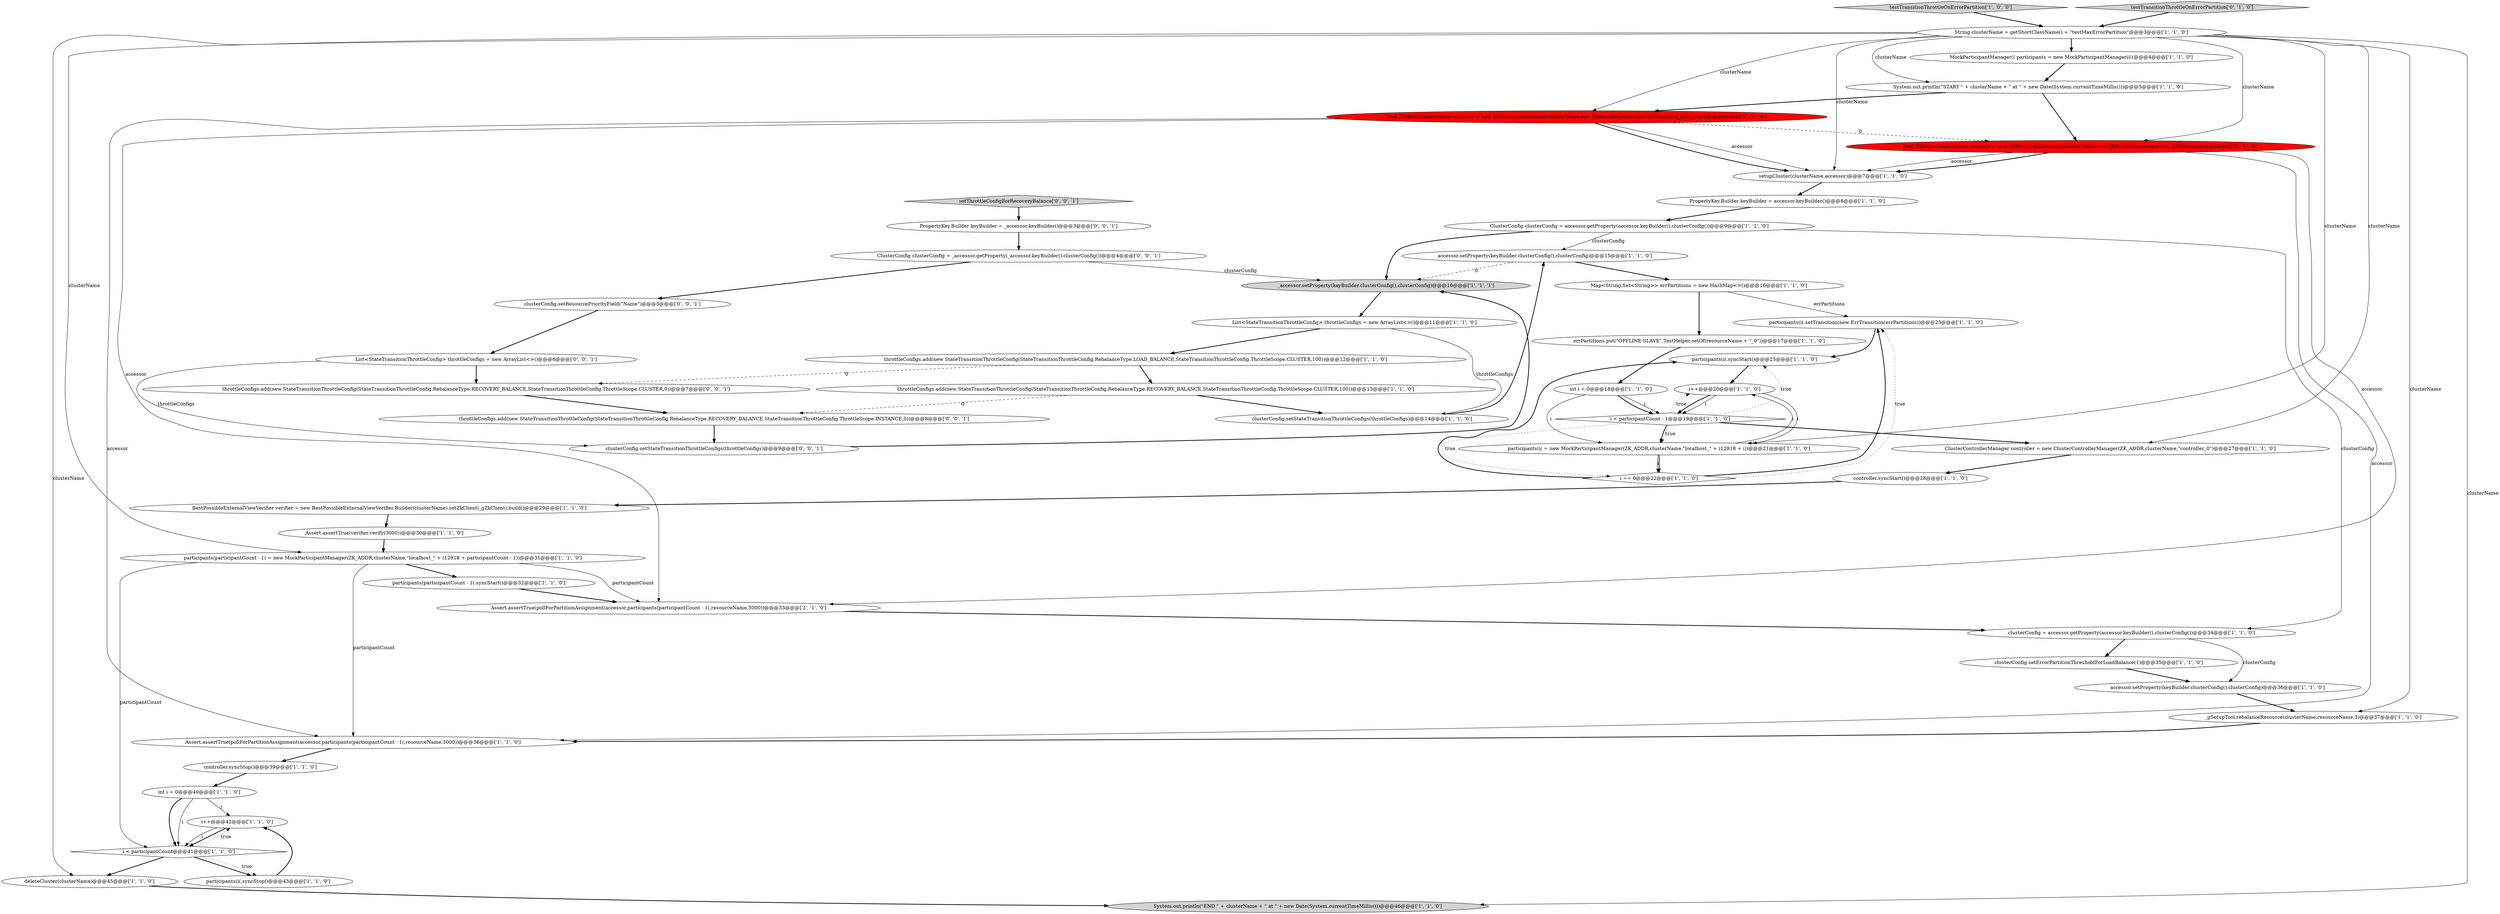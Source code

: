 digraph {
15 [style = filled, label = "i++@@@42@@@['1', '1', '0']", fillcolor = white, shape = ellipse image = "AAA0AAABBB1BBB"];
18 [style = filled, label = "Assert.assertTrue(verifier.verify(3000))@@@30@@@['1', '1', '0']", fillcolor = white, shape = ellipse image = "AAA0AAABBB1BBB"];
8 [style = filled, label = "testTransitionThrottleOnErrorPartition['1', '0', '0']", fillcolor = lightgray, shape = diamond image = "AAA0AAABBB1BBB"];
41 [style = filled, label = "Map<String,Set<String>> errPartitions = new HashMap<>()@@@16@@@['1', '1', '0']", fillcolor = white, shape = ellipse image = "AAA0AAABBB1BBB"];
11 [style = filled, label = "controller.syncStop()@@@39@@@['1', '1', '0']", fillcolor = white, shape = ellipse image = "AAA0AAABBB1BBB"];
50 [style = filled, label = "setThrottleConfigForRecoveryBalance['0', '0', '1']", fillcolor = lightgray, shape = diamond image = "AAA0AAABBB3BBB"];
9 [style = filled, label = "accessor.setProperty(keyBuilder.clusterConfig(),clusterConfig)@@@36@@@['1', '1', '0']", fillcolor = white, shape = ellipse image = "AAA0AAABBB1BBB"];
17 [style = filled, label = "controller.syncStart()@@@28@@@['1', '1', '0']", fillcolor = white, shape = ellipse image = "AAA0AAABBB1BBB"];
2 [style = filled, label = "accessor.setProperty(keyBuilder.clusterConfig(),clusterConfig)@@@15@@@['1', '1', '0']", fillcolor = white, shape = ellipse image = "AAA0AAABBB1BBB"];
44 [style = filled, label = "PropertyKey.Builder keyBuilder = _accessor.keyBuilder()@@@3@@@['0', '0', '1']", fillcolor = white, shape = ellipse image = "AAA0AAABBB3BBB"];
5 [style = filled, label = "System.out.println(\"END \" + clusterName + \" at \" + new Date(System.currentTimeMillis()))@@@46@@@['1', '1', '0']", fillcolor = lightgray, shape = ellipse image = "AAA0AAABBB1BBB"];
46 [style = filled, label = "throttleConfigs.add(new StateTransitionThrottleConfig(StateTransitionThrottleConfig.RebalanceType.RECOVERY_BALANCE,StateTransitionThrottleConfig.ThrottleScope.INSTANCE,0))@@@8@@@['0', '0', '1']", fillcolor = white, shape = ellipse image = "AAA0AAABBB3BBB"];
13 [style = filled, label = "BestPossibleExternalViewVerifier verifier = new BestPossibleExternalViewVerifier.Builder(clusterName).setZkClient(_gZkClient).build()@@@29@@@['1', '1', '0']", fillcolor = white, shape = ellipse image = "AAA0AAABBB1BBB"];
25 [style = filled, label = "int i = 0@@@40@@@['1', '1', '0']", fillcolor = white, shape = ellipse image = "AAA0AAABBB1BBB"];
34 [style = filled, label = "participants(i(.syncStop()@@@43@@@['1', '1', '0']", fillcolor = white, shape = ellipse image = "AAA0AAABBB1BBB"];
40 [style = filled, label = "participants(i(.syncStart()@@@25@@@['1', '1', '0']", fillcolor = white, shape = ellipse image = "AAA0AAABBB1BBB"];
32 [style = filled, label = "PropertyKey.Builder keyBuilder = accessor.keyBuilder()@@@8@@@['1', '1', '0']", fillcolor = white, shape = ellipse image = "AAA0AAABBB1BBB"];
42 [style = filled, label = "final ZKHelixDataAccessor accessor = new ZKHelixDataAccessor(clusterName,new ZkBaseDataAccessor<>(_gZkClient))@@@6@@@['0', '1', '0']", fillcolor = red, shape = ellipse image = "AAA1AAABBB2BBB"];
39 [style = filled, label = "int i = 0@@@18@@@['1', '1', '0']", fillcolor = white, shape = ellipse image = "AAA0AAABBB1BBB"];
12 [style = filled, label = "deleteCluster(clusterName)@@@45@@@['1', '1', '0']", fillcolor = white, shape = ellipse image = "AAA0AAABBB1BBB"];
33 [style = filled, label = "i < participantCount - 1@@@19@@@['1', '1', '0']", fillcolor = white, shape = diamond image = "AAA0AAABBB1BBB"];
27 [style = filled, label = "System.out.println(\"START \" + clusterName + \" at \" + new Date(System.currentTimeMillis()))@@@5@@@['1', '1', '0']", fillcolor = white, shape = ellipse image = "AAA0AAABBB1BBB"];
4 [style = filled, label = "throttleConfigs.add(new StateTransitionThrottleConfig(StateTransitionThrottleConfig.RebalanceType.LOAD_BALANCE,StateTransitionThrottleConfig.ThrottleScope.CLUSTER,100))@@@12@@@['1', '1', '0']", fillcolor = white, shape = ellipse image = "AAA0AAABBB1BBB"];
49 [style = filled, label = "clusterConfig.setStateTransitionThrottleConfigs(throttleConfigs)@@@9@@@['0', '0', '1']", fillcolor = white, shape = ellipse image = "AAA0AAABBB3BBB"];
37 [style = filled, label = "setupCluster(clusterName,accessor)@@@7@@@['1', '1', '0']", fillcolor = white, shape = ellipse image = "AAA0AAABBB1BBB"];
22 [style = filled, label = "clusterConfig.setStateTransitionThrottleConfigs(throttleConfigs)@@@14@@@['1', '1', '0']", fillcolor = white, shape = ellipse image = "AAA0AAABBB1BBB"];
47 [style = filled, label = "ClusterConfig clusterConfig = _accessor.getProperty(_accessor.keyBuilder().clusterConfig())@@@4@@@['0', '0', '1']", fillcolor = white, shape = ellipse image = "AAA0AAABBB3BBB"];
1 [style = filled, label = "participants(participantCount - 1(.syncStart()@@@32@@@['1', '1', '0']", fillcolor = white, shape = ellipse image = "AAA0AAABBB1BBB"];
7 [style = filled, label = "clusterConfig = accessor.getProperty(accessor.keyBuilder().clusterConfig())@@@34@@@['1', '1', '0']", fillcolor = white, shape = ellipse image = "AAA0AAABBB1BBB"];
26 [style = filled, label = "MockParticipantManager(( participants = new MockParticipantManager((((@@@4@@@['1', '1', '0']", fillcolor = white, shape = ellipse image = "AAA0AAABBB1BBB"];
23 [style = filled, label = "participants(i(.setTransition(new ErrTransition(errPartitions))@@@23@@@['1', '1', '0']", fillcolor = white, shape = ellipse image = "AAA0AAABBB1BBB"];
19 [style = filled, label = "ClusterControllerManager controller = new ClusterControllerManager(ZK_ADDR,clusterName,\"controller_0\")@@@27@@@['1', '1', '0']", fillcolor = white, shape = ellipse image = "AAA0AAABBB1BBB"];
0 [style = filled, label = "participants(i( = new MockParticipantManager(ZK_ADDR,clusterName,\"localhost_\" + (12918 + i))@@@21@@@['1', '1', '0']", fillcolor = white, shape = ellipse image = "AAA0AAABBB1BBB"];
43 [style = filled, label = "testTransitionThrottleOnErrorPartition['0', '1', '0']", fillcolor = lightgray, shape = diamond image = "AAA0AAABBB2BBB"];
14 [style = filled, label = "String clusterName = getShortClassName() + \"testMaxErrorPartition\"@@@3@@@['1', '1', '0']", fillcolor = white, shape = ellipse image = "AAA0AAABBB1BBB"];
16 [style = filled, label = "i == 0@@@22@@@['1', '1', '0']", fillcolor = white, shape = diamond image = "AAA0AAABBB1BBB"];
31 [style = filled, label = "final ZKHelixDataAccessor accessor = new ZKHelixDataAccessor(clusterName,new ZkBaseDataAccessor<ZNRecord>(_gZkClient))@@@6@@@['1', '0', '0']", fillcolor = red, shape = ellipse image = "AAA1AAABBB1BBB"];
3 [style = filled, label = "Assert.assertTrue(pollForPartitionAssignment(accessor,participants(participantCount - 1(,resourceName,5000))@@@33@@@['1', '1', '0']", fillcolor = white, shape = ellipse image = "AAA0AAABBB1BBB"];
20 [style = filled, label = "Assert.assertTrue(pollForPartitionAssignment(accessor,participants(participantCount - 1(,resourceName,3000))@@@38@@@['1', '1', '0']", fillcolor = white, shape = ellipse image = "AAA0AAABBB1BBB"];
24 [style = filled, label = "participants(participantCount - 1( = new MockParticipantManager(ZK_ADDR,clusterName,\"localhost_\" + (12918 + participantCount - 1))@@@31@@@['1', '1', '0']", fillcolor = white, shape = ellipse image = "AAA0AAABBB1BBB"];
45 [style = filled, label = "throttleConfigs.add(new StateTransitionThrottleConfig(StateTransitionThrottleConfig.RebalanceType.RECOVERY_BALANCE,StateTransitionThrottleConfig.ThrottleScope.CLUSTER,0))@@@7@@@['0', '0', '1']", fillcolor = white, shape = ellipse image = "AAA0AAABBB3BBB"];
10 [style = filled, label = "throttleConfigs.add(new StateTransitionThrottleConfig(StateTransitionThrottleConfig.RebalanceType.RECOVERY_BALANCE,StateTransitionThrottleConfig.ThrottleScope.CLUSTER,100))@@@13@@@['1', '1', '0']", fillcolor = white, shape = ellipse image = "AAA0AAABBB1BBB"];
21 [style = filled, label = "clusterConfig.setErrorPartitionThresholdForLoadBalance(1)@@@35@@@['1', '1', '0']", fillcolor = white, shape = ellipse image = "AAA0AAABBB1BBB"];
30 [style = filled, label = "_accessor.setProperty(keyBuilder.clusterConfig(),clusterConfig)@@@10@@@['1', '1', '1']", fillcolor = lightgray, shape = ellipse image = "AAA0AAABBB1BBB"];
36 [style = filled, label = "errPartitions.put(\"OFFLINE-SLAVE\",TestHelper.setOf(resourceName + \"_0\"))@@@17@@@['1', '1', '0']", fillcolor = white, shape = ellipse image = "AAA0AAABBB1BBB"];
35 [style = filled, label = "List<StateTransitionThrottleConfig> throttleConfigs = new ArrayList<>()@@@11@@@['1', '1', '0']", fillcolor = white, shape = ellipse image = "AAA0AAABBB1BBB"];
6 [style = filled, label = "_gSetupTool.rebalanceResource(clusterName,resourceName,3)@@@37@@@['1', '1', '0']", fillcolor = white, shape = ellipse image = "AAA0AAABBB1BBB"];
51 [style = filled, label = "clusterConfig.setResourcePriorityField(\"Name\")@@@5@@@['0', '0', '1']", fillcolor = white, shape = ellipse image = "AAA0AAABBB3BBB"];
48 [style = filled, label = "List<StateTransitionThrottleConfig> throttleConfigs = new ArrayList<>()@@@6@@@['0', '0', '1']", fillcolor = white, shape = ellipse image = "AAA0AAABBB3BBB"];
28 [style = filled, label = "i++@@@20@@@['1', '1', '0']", fillcolor = white, shape = ellipse image = "AAA0AAABBB1BBB"];
38 [style = filled, label = "ClusterConfig clusterConfig = accessor.getProperty(accessor.keyBuilder().clusterConfig())@@@9@@@['1', '1', '0']", fillcolor = white, shape = ellipse image = "AAA0AAABBB1BBB"];
29 [style = filled, label = "i < participantCount@@@41@@@['1', '1', '0']", fillcolor = white, shape = diamond image = "AAA0AAABBB1BBB"];
31->37 [style = bold, label=""];
35->22 [style = solid, label="throttleConfigs"];
12->5 [style = bold, label=""];
42->3 [style = solid, label="accessor"];
0->28 [style = solid, label="i"];
31->20 [style = solid, label="accessor"];
50->44 [style = bold, label=""];
33->28 [style = dotted, label="true"];
34->15 [style = bold, label=""];
28->33 [style = solid, label="i"];
14->37 [style = solid, label="clusterName"];
25->29 [style = bold, label=""];
29->34 [style = bold, label=""];
9->6 [style = bold, label=""];
33->0 [style = bold, label=""];
38->30 [style = bold, label=""];
51->48 [style = bold, label=""];
14->24 [style = solid, label="clusterName"];
47->51 [style = bold, label=""];
37->32 [style = bold, label=""];
33->16 [style = dotted, label="true"];
44->47 [style = bold, label=""];
11->25 [style = bold, label=""];
28->0 [style = solid, label="i"];
14->12 [style = solid, label="clusterName"];
38->7 [style = solid, label="clusterConfig"];
31->37 [style = solid, label="accessor"];
16->40 [style = bold, label=""];
24->29 [style = solid, label="participantCount"];
33->40 [style = dotted, label="true"];
27->31 [style = bold, label=""];
39->0 [style = solid, label="i"];
14->31 [style = solid, label="clusterName"];
15->29 [style = solid, label="i"];
2->30 [style = dashed, label="0"];
25->15 [style = solid, label="i"];
24->3 [style = solid, label="participantCount"];
47->30 [style = solid, label="clusterConfig"];
26->27 [style = bold, label=""];
21->9 [style = bold, label=""];
3->7 [style = bold, label=""];
38->2 [style = solid, label="clusterConfig"];
45->46 [style = bold, label=""];
15->29 [style = bold, label=""];
13->18 [style = bold, label=""];
4->10 [style = bold, label=""];
2->41 [style = bold, label=""];
33->0 [style = dotted, label="true"];
0->16 [style = bold, label=""];
31->3 [style = solid, label="accessor"];
18->24 [style = bold, label=""];
42->37 [style = bold, label=""];
22->2 [style = bold, label=""];
14->42 [style = solid, label="clusterName"];
29->34 [style = dotted, label="true"];
39->33 [style = solid, label="i"];
14->0 [style = solid, label="clusterName"];
1->3 [style = bold, label=""];
42->37 [style = solid, label="accessor"];
8->14 [style = bold, label=""];
31->42 [style = dashed, label="0"];
19->17 [style = bold, label=""];
16->23 [style = bold, label=""];
41->23 [style = solid, label="errPartitions"];
36->39 [style = bold, label=""];
39->33 [style = bold, label=""];
4->45 [style = dashed, label="0"];
6->20 [style = bold, label=""];
10->46 [style = dashed, label="0"];
41->36 [style = bold, label=""];
30->35 [style = bold, label=""];
43->14 [style = bold, label=""];
49->30 [style = bold, label=""];
0->16 [style = solid, label="i"];
14->19 [style = solid, label="clusterName"];
17->13 [style = bold, label=""];
24->1 [style = bold, label=""];
33->19 [style = bold, label=""];
14->6 [style = solid, label="clusterName"];
20->11 [style = bold, label=""];
25->29 [style = solid, label="i"];
10->22 [style = bold, label=""];
46->49 [style = bold, label=""];
14->5 [style = solid, label="clusterName"];
48->49 [style = solid, label="throttleConfigs"];
42->20 [style = solid, label="accessor"];
40->28 [style = bold, label=""];
14->27 [style = solid, label="clusterName"];
29->15 [style = dotted, label="true"];
16->23 [style = dotted, label="true"];
35->4 [style = bold, label=""];
24->20 [style = solid, label="participantCount"];
27->42 [style = bold, label=""];
14->26 [style = bold, label=""];
32->38 [style = bold, label=""];
29->12 [style = bold, label=""];
48->45 [style = bold, label=""];
28->33 [style = bold, label=""];
23->40 [style = bold, label=""];
7->21 [style = bold, label=""];
7->9 [style = solid, label="clusterConfig"];
}
